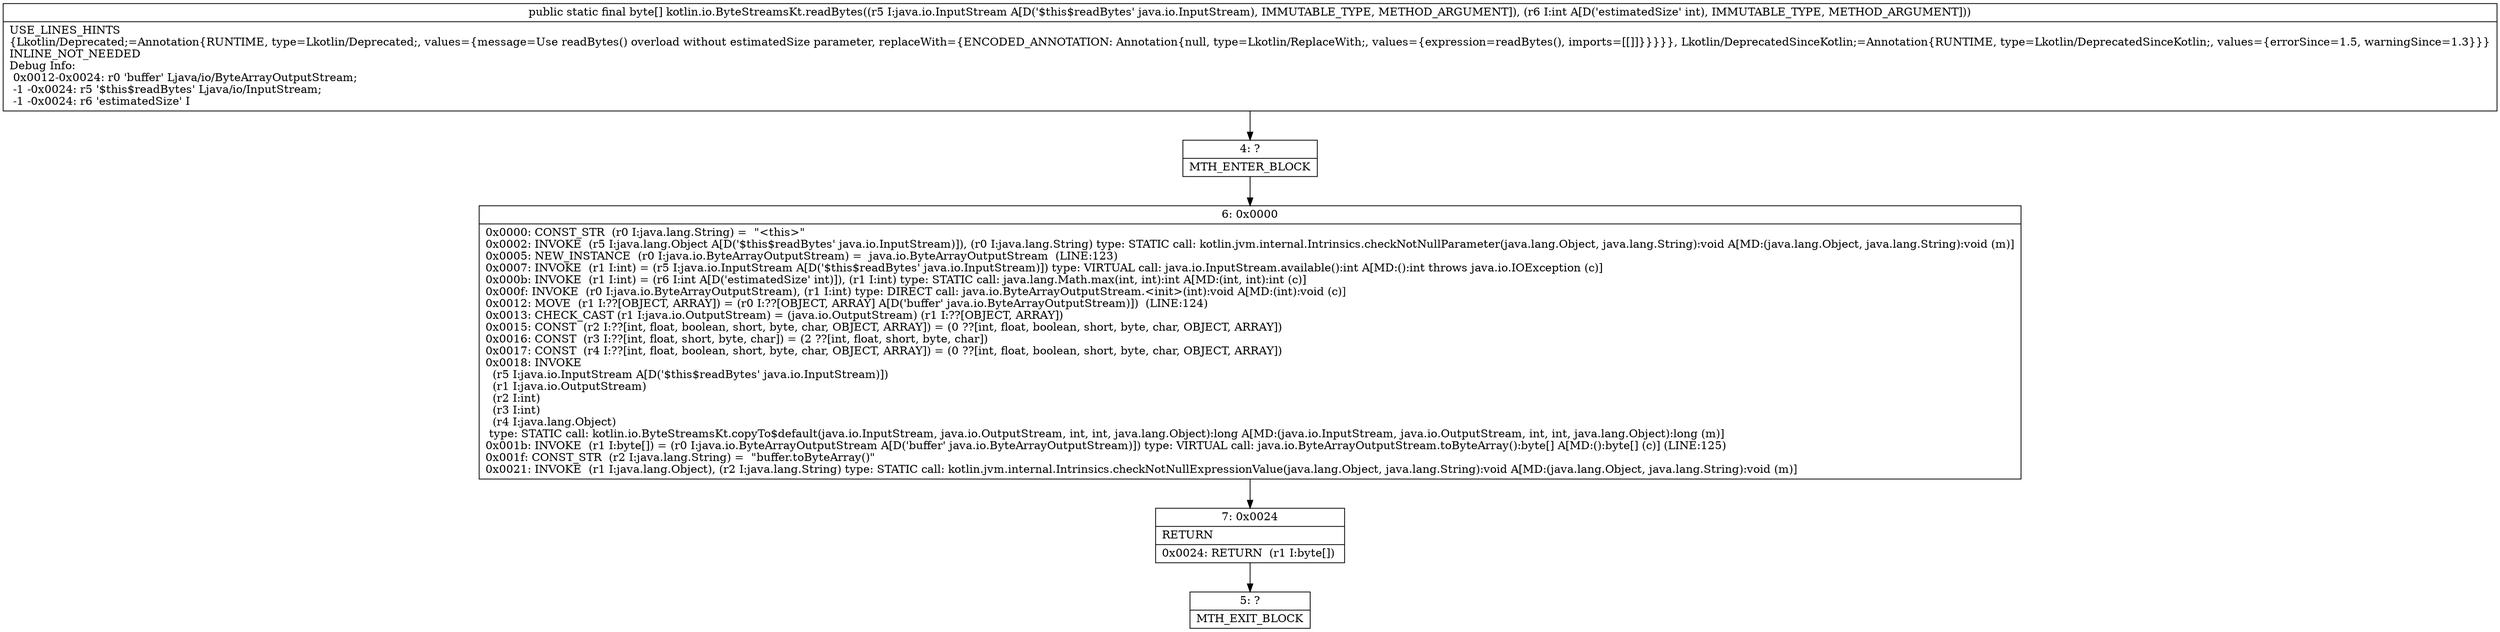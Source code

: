 digraph "CFG forkotlin.io.ByteStreamsKt.readBytes(Ljava\/io\/InputStream;I)[B" {
Node_4 [shape=record,label="{4\:\ ?|MTH_ENTER_BLOCK\l}"];
Node_6 [shape=record,label="{6\:\ 0x0000|0x0000: CONST_STR  (r0 I:java.lang.String) =  \"\<this\>\" \l0x0002: INVOKE  (r5 I:java.lang.Object A[D('$this$readBytes' java.io.InputStream)]), (r0 I:java.lang.String) type: STATIC call: kotlin.jvm.internal.Intrinsics.checkNotNullParameter(java.lang.Object, java.lang.String):void A[MD:(java.lang.Object, java.lang.String):void (m)]\l0x0005: NEW_INSTANCE  (r0 I:java.io.ByteArrayOutputStream) =  java.io.ByteArrayOutputStream  (LINE:123)\l0x0007: INVOKE  (r1 I:int) = (r5 I:java.io.InputStream A[D('$this$readBytes' java.io.InputStream)]) type: VIRTUAL call: java.io.InputStream.available():int A[MD:():int throws java.io.IOException (c)]\l0x000b: INVOKE  (r1 I:int) = (r6 I:int A[D('estimatedSize' int)]), (r1 I:int) type: STATIC call: java.lang.Math.max(int, int):int A[MD:(int, int):int (c)]\l0x000f: INVOKE  (r0 I:java.io.ByteArrayOutputStream), (r1 I:int) type: DIRECT call: java.io.ByteArrayOutputStream.\<init\>(int):void A[MD:(int):void (c)]\l0x0012: MOVE  (r1 I:??[OBJECT, ARRAY]) = (r0 I:??[OBJECT, ARRAY] A[D('buffer' java.io.ByteArrayOutputStream)])  (LINE:124)\l0x0013: CHECK_CAST (r1 I:java.io.OutputStream) = (java.io.OutputStream) (r1 I:??[OBJECT, ARRAY]) \l0x0015: CONST  (r2 I:??[int, float, boolean, short, byte, char, OBJECT, ARRAY]) = (0 ??[int, float, boolean, short, byte, char, OBJECT, ARRAY]) \l0x0016: CONST  (r3 I:??[int, float, short, byte, char]) = (2 ??[int, float, short, byte, char]) \l0x0017: CONST  (r4 I:??[int, float, boolean, short, byte, char, OBJECT, ARRAY]) = (0 ??[int, float, boolean, short, byte, char, OBJECT, ARRAY]) \l0x0018: INVOKE  \l  (r5 I:java.io.InputStream A[D('$this$readBytes' java.io.InputStream)])\l  (r1 I:java.io.OutputStream)\l  (r2 I:int)\l  (r3 I:int)\l  (r4 I:java.lang.Object)\l type: STATIC call: kotlin.io.ByteStreamsKt.copyTo$default(java.io.InputStream, java.io.OutputStream, int, int, java.lang.Object):long A[MD:(java.io.InputStream, java.io.OutputStream, int, int, java.lang.Object):long (m)]\l0x001b: INVOKE  (r1 I:byte[]) = (r0 I:java.io.ByteArrayOutputStream A[D('buffer' java.io.ByteArrayOutputStream)]) type: VIRTUAL call: java.io.ByteArrayOutputStream.toByteArray():byte[] A[MD:():byte[] (c)] (LINE:125)\l0x001f: CONST_STR  (r2 I:java.lang.String) =  \"buffer.toByteArray()\" \l0x0021: INVOKE  (r1 I:java.lang.Object), (r2 I:java.lang.String) type: STATIC call: kotlin.jvm.internal.Intrinsics.checkNotNullExpressionValue(java.lang.Object, java.lang.String):void A[MD:(java.lang.Object, java.lang.String):void (m)]\l}"];
Node_7 [shape=record,label="{7\:\ 0x0024|RETURN\l|0x0024: RETURN  (r1 I:byte[]) \l}"];
Node_5 [shape=record,label="{5\:\ ?|MTH_EXIT_BLOCK\l}"];
MethodNode[shape=record,label="{public static final byte[] kotlin.io.ByteStreamsKt.readBytes((r5 I:java.io.InputStream A[D('$this$readBytes' java.io.InputStream), IMMUTABLE_TYPE, METHOD_ARGUMENT]), (r6 I:int A[D('estimatedSize' int), IMMUTABLE_TYPE, METHOD_ARGUMENT]))  | USE_LINES_HINTS\l\{Lkotlin\/Deprecated;=Annotation\{RUNTIME, type=Lkotlin\/Deprecated;, values=\{message=Use readBytes() overload without estimatedSize parameter, replaceWith=\{ENCODED_ANNOTATION: Annotation\{null, type=Lkotlin\/ReplaceWith;, values=\{expression=readBytes(), imports=[[]]\}\}\}\}\}, Lkotlin\/DeprecatedSinceKotlin;=Annotation\{RUNTIME, type=Lkotlin\/DeprecatedSinceKotlin;, values=\{errorSince=1.5, warningSince=1.3\}\}\}\lINLINE_NOT_NEEDED\lDebug Info:\l  0x0012\-0x0024: r0 'buffer' Ljava\/io\/ByteArrayOutputStream;\l  \-1 \-0x0024: r5 '$this$readBytes' Ljava\/io\/InputStream;\l  \-1 \-0x0024: r6 'estimatedSize' I\l}"];
MethodNode -> Node_4;Node_4 -> Node_6;
Node_6 -> Node_7;
Node_7 -> Node_5;
}

